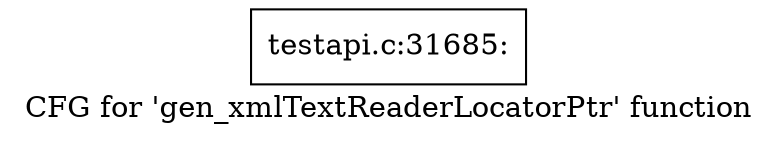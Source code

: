 digraph "CFG for 'gen_xmlTextReaderLocatorPtr' function" {
	label="CFG for 'gen_xmlTextReaderLocatorPtr' function";

	Node0x51b4700 [shape=record,label="{testapi.c:31685:}"];
}

